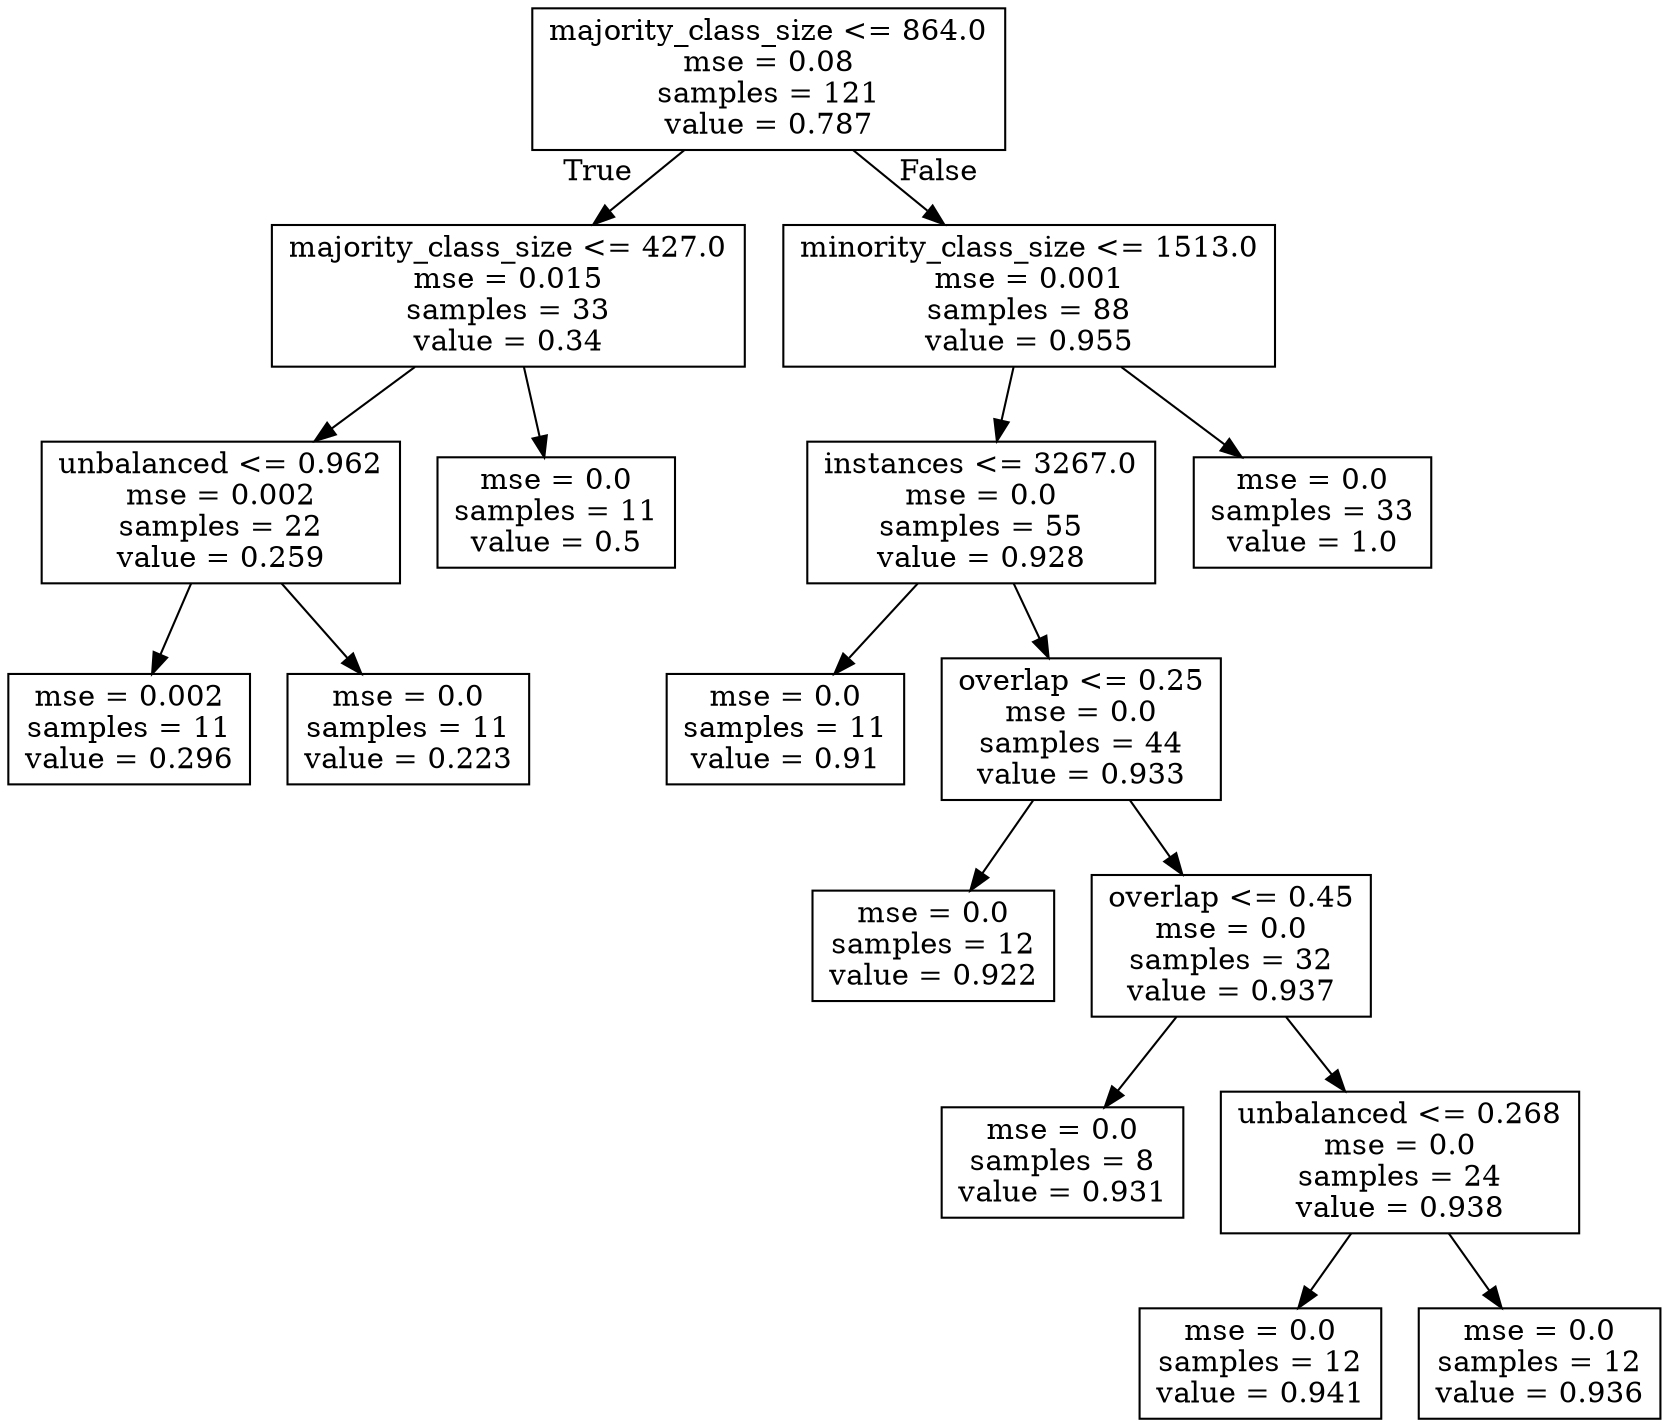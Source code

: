 digraph Tree {
node [shape=box] ;
0 [label="majority_class_size <= 864.0\nmse = 0.08\nsamples = 121\nvalue = 0.787"] ;
1 [label="majority_class_size <= 427.0\nmse = 0.015\nsamples = 33\nvalue = 0.34"] ;
0 -> 1 [labeldistance=2.5, labelangle=45, headlabel="True"] ;
2 [label="unbalanced <= 0.962\nmse = 0.002\nsamples = 22\nvalue = 0.259"] ;
1 -> 2 ;
3 [label="mse = 0.002\nsamples = 11\nvalue = 0.296"] ;
2 -> 3 ;
4 [label="mse = 0.0\nsamples = 11\nvalue = 0.223"] ;
2 -> 4 ;
5 [label="mse = 0.0\nsamples = 11\nvalue = 0.5"] ;
1 -> 5 ;
6 [label="minority_class_size <= 1513.0\nmse = 0.001\nsamples = 88\nvalue = 0.955"] ;
0 -> 6 [labeldistance=2.5, labelangle=-45, headlabel="False"] ;
7 [label="instances <= 3267.0\nmse = 0.0\nsamples = 55\nvalue = 0.928"] ;
6 -> 7 ;
8 [label="mse = 0.0\nsamples = 11\nvalue = 0.91"] ;
7 -> 8 ;
9 [label="overlap <= 0.25\nmse = 0.0\nsamples = 44\nvalue = 0.933"] ;
7 -> 9 ;
10 [label="mse = 0.0\nsamples = 12\nvalue = 0.922"] ;
9 -> 10 ;
11 [label="overlap <= 0.45\nmse = 0.0\nsamples = 32\nvalue = 0.937"] ;
9 -> 11 ;
12 [label="mse = 0.0\nsamples = 8\nvalue = 0.931"] ;
11 -> 12 ;
13 [label="unbalanced <= 0.268\nmse = 0.0\nsamples = 24\nvalue = 0.938"] ;
11 -> 13 ;
14 [label="mse = 0.0\nsamples = 12\nvalue = 0.941"] ;
13 -> 14 ;
15 [label="mse = 0.0\nsamples = 12\nvalue = 0.936"] ;
13 -> 15 ;
16 [label="mse = 0.0\nsamples = 33\nvalue = 1.0"] ;
6 -> 16 ;
}
